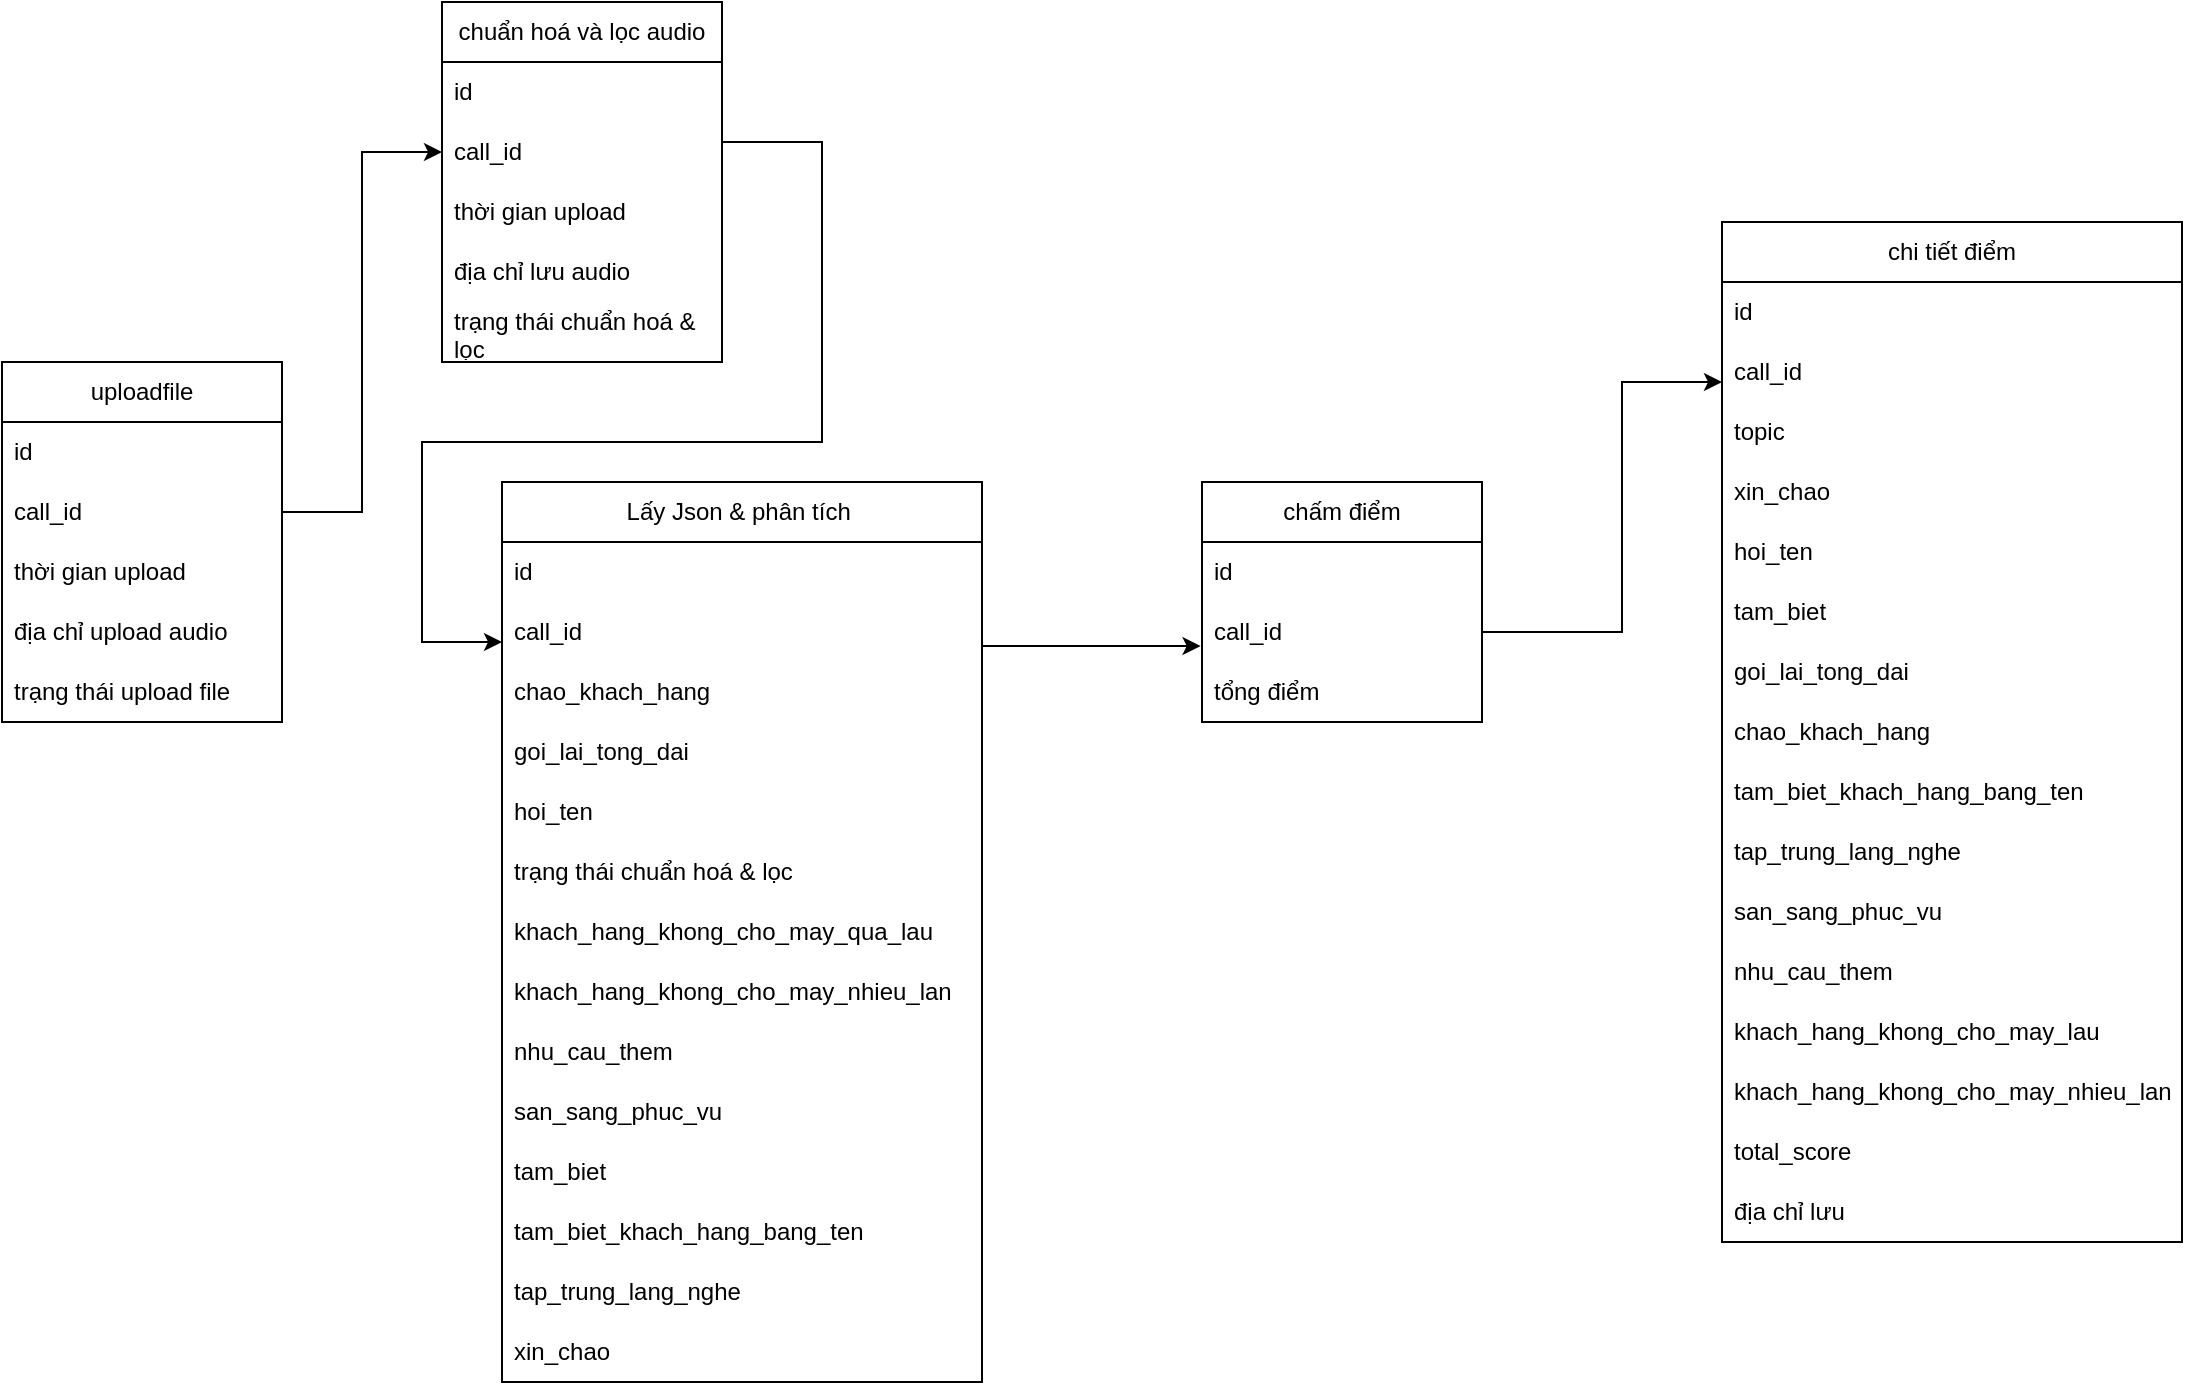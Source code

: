 <mxfile version="28.2.5">
  <diagram name="Trang-1" id="b7IzFQR7ubFrYpVkHI3m">
    <mxGraphModel dx="864" dy="474" grid="1" gridSize="10" guides="1" tooltips="1" connect="1" arrows="1" fold="1" page="1" pageScale="1" pageWidth="827" pageHeight="1169" math="0" shadow="0">
      <root>
        <mxCell id="0" />
        <mxCell id="1" parent="0" />
        <mxCell id="tm8JLvvGSzih3OHp50hc-1" value="uploadfile" style="swimlane;fontStyle=0;childLayout=stackLayout;horizontal=1;startSize=30;horizontalStack=0;resizeParent=1;resizeParentMax=0;resizeLast=0;collapsible=1;marginBottom=0;whiteSpace=wrap;html=1;" parent="1" vertex="1">
          <mxGeometry x="150" y="200" width="140" height="180" as="geometry" />
        </mxCell>
        <mxCell id="tm8JLvvGSzih3OHp50hc-2" value="id" style="text;strokeColor=none;fillColor=none;align=left;verticalAlign=middle;spacingLeft=4;spacingRight=4;overflow=hidden;points=[[0,0.5],[1,0.5]];portConstraint=eastwest;rotatable=0;whiteSpace=wrap;html=1;" parent="tm8JLvvGSzih3OHp50hc-1" vertex="1">
          <mxGeometry y="30" width="140" height="30" as="geometry" />
        </mxCell>
        <mxCell id="tm8JLvvGSzih3OHp50hc-12" value="call_id" style="text;strokeColor=none;fillColor=none;align=left;verticalAlign=middle;spacingLeft=4;spacingRight=4;overflow=hidden;points=[[0,0.5],[1,0.5]];portConstraint=eastwest;rotatable=0;whiteSpace=wrap;html=1;" parent="tm8JLvvGSzih3OHp50hc-1" vertex="1">
          <mxGeometry y="60" width="140" height="30" as="geometry" />
        </mxCell>
        <mxCell id="tm8JLvvGSzih3OHp50hc-3" value="thời gian upload" style="text;strokeColor=none;fillColor=none;align=left;verticalAlign=middle;spacingLeft=4;spacingRight=4;overflow=hidden;points=[[0,0.5],[1,0.5]];portConstraint=eastwest;rotatable=0;whiteSpace=wrap;html=1;" parent="tm8JLvvGSzih3OHp50hc-1" vertex="1">
          <mxGeometry y="90" width="140" height="30" as="geometry" />
        </mxCell>
        <mxCell id="tm8JLvvGSzih3OHp50hc-4" value="địa chỉ upload audio" style="text;strokeColor=none;fillColor=none;align=left;verticalAlign=middle;spacingLeft=4;spacingRight=4;overflow=hidden;points=[[0,0.5],[1,0.5]];portConstraint=eastwest;rotatable=0;whiteSpace=wrap;html=1;" parent="tm8JLvvGSzih3OHp50hc-1" vertex="1">
          <mxGeometry y="120" width="140" height="30" as="geometry" />
        </mxCell>
        <mxCell id="tm8JLvvGSzih3OHp50hc-5" value="trạng thái upload file" style="text;strokeColor=none;fillColor=none;align=left;verticalAlign=middle;spacingLeft=4;spacingRight=4;overflow=hidden;points=[[0,0.5],[1,0.5]];portConstraint=eastwest;rotatable=0;whiteSpace=wrap;html=1;" parent="tm8JLvvGSzih3OHp50hc-1" vertex="1">
          <mxGeometry y="150" width="140" height="30" as="geometry" />
        </mxCell>
        <mxCell id="tm8JLvvGSzih3OHp50hc-6" value="chuẩn hoá và lọc audio" style="swimlane;fontStyle=0;childLayout=stackLayout;horizontal=1;startSize=30;horizontalStack=0;resizeParent=1;resizeParentMax=0;resizeLast=0;collapsible=1;marginBottom=0;whiteSpace=wrap;html=1;" parent="1" vertex="1">
          <mxGeometry x="370" y="20" width="140" height="180" as="geometry" />
        </mxCell>
        <mxCell id="tm8JLvvGSzih3OHp50hc-7" value="id" style="text;strokeColor=none;fillColor=none;align=left;verticalAlign=middle;spacingLeft=4;spacingRight=4;overflow=hidden;points=[[0,0.5],[1,0.5]];portConstraint=eastwest;rotatable=0;whiteSpace=wrap;html=1;" parent="tm8JLvvGSzih3OHp50hc-6" vertex="1">
          <mxGeometry y="30" width="140" height="30" as="geometry" />
        </mxCell>
        <mxCell id="tm8JLvvGSzih3OHp50hc-13" value="call_id" style="text;strokeColor=none;fillColor=none;align=left;verticalAlign=middle;spacingLeft=4;spacingRight=4;overflow=hidden;points=[[0,0.5],[1,0.5]];portConstraint=eastwest;rotatable=0;whiteSpace=wrap;html=1;" parent="tm8JLvvGSzih3OHp50hc-6" vertex="1">
          <mxGeometry y="60" width="140" height="30" as="geometry" />
        </mxCell>
        <mxCell id="tm8JLvvGSzih3OHp50hc-8" value="thời gian upload" style="text;strokeColor=none;fillColor=none;align=left;verticalAlign=middle;spacingLeft=4;spacingRight=4;overflow=hidden;points=[[0,0.5],[1,0.5]];portConstraint=eastwest;rotatable=0;whiteSpace=wrap;html=1;" parent="tm8JLvvGSzih3OHp50hc-6" vertex="1">
          <mxGeometry y="90" width="140" height="30" as="geometry" />
        </mxCell>
        <mxCell id="tm8JLvvGSzih3OHp50hc-9" value="địa chỉ lưu audio" style="text;strokeColor=none;fillColor=none;align=left;verticalAlign=middle;spacingLeft=4;spacingRight=4;overflow=hidden;points=[[0,0.5],[1,0.5]];portConstraint=eastwest;rotatable=0;whiteSpace=wrap;html=1;" parent="tm8JLvvGSzih3OHp50hc-6" vertex="1">
          <mxGeometry y="120" width="140" height="30" as="geometry" />
        </mxCell>
        <mxCell id="tm8JLvvGSzih3OHp50hc-10" value="trạng thái chuẩn hoá &amp;amp; lọc" style="text;strokeColor=none;fillColor=none;align=left;verticalAlign=middle;spacingLeft=4;spacingRight=4;overflow=hidden;points=[[0,0.5],[1,0.5]];portConstraint=eastwest;rotatable=0;whiteSpace=wrap;html=1;" parent="tm8JLvvGSzih3OHp50hc-6" vertex="1">
          <mxGeometry y="150" width="140" height="30" as="geometry" />
        </mxCell>
        <mxCell id="tm8JLvvGSzih3OHp50hc-11" value="" style="edgeStyle=orthogonalEdgeStyle;rounded=0;orthogonalLoop=1;jettySize=auto;html=1;exitX=1;exitY=0.5;exitDx=0;exitDy=0;entryX=0;entryY=0.5;entryDx=0;entryDy=0;" parent="1" source="tm8JLvvGSzih3OHp50hc-12" target="tm8JLvvGSzih3OHp50hc-13" edge="1">
          <mxGeometry relative="1" as="geometry" />
        </mxCell>
        <mxCell id="uPiKIG9koKfPiRTt9gUV-1" value="Lấy Json &amp;amp; phân tích&amp;nbsp;" style="swimlane;fontStyle=0;childLayout=stackLayout;horizontal=1;startSize=30;horizontalStack=0;resizeParent=1;resizeParentMax=0;resizeLast=0;collapsible=1;marginBottom=0;whiteSpace=wrap;html=1;" parent="1" vertex="1">
          <mxGeometry x="400" y="260" width="240" height="450" as="geometry" />
        </mxCell>
        <mxCell id="uPiKIG9koKfPiRTt9gUV-2" value="id" style="text;strokeColor=none;fillColor=none;align=left;verticalAlign=middle;spacingLeft=4;spacingRight=4;overflow=hidden;points=[[0,0.5],[1,0.5]];portConstraint=eastwest;rotatable=0;whiteSpace=wrap;html=1;" parent="uPiKIG9koKfPiRTt9gUV-1" vertex="1">
          <mxGeometry y="30" width="240" height="30" as="geometry" />
        </mxCell>
        <mxCell id="uPiKIG9koKfPiRTt9gUV-3" value="call_id" style="text;strokeColor=none;fillColor=none;align=left;verticalAlign=middle;spacingLeft=4;spacingRight=4;overflow=hidden;points=[[0,0.5],[1,0.5]];portConstraint=eastwest;rotatable=0;whiteSpace=wrap;html=1;" parent="uPiKIG9koKfPiRTt9gUV-1" vertex="1">
          <mxGeometry y="60" width="240" height="30" as="geometry" />
        </mxCell>
        <mxCell id="uPiKIG9koKfPiRTt9gUV-4" value="chao_khach_hang" style="text;strokeColor=none;fillColor=none;align=left;verticalAlign=middle;spacingLeft=4;spacingRight=4;overflow=hidden;points=[[0,0.5],[1,0.5]];portConstraint=eastwest;rotatable=0;whiteSpace=wrap;html=1;" parent="uPiKIG9koKfPiRTt9gUV-1" vertex="1">
          <mxGeometry y="90" width="240" height="30" as="geometry" />
        </mxCell>
        <mxCell id="uPiKIG9koKfPiRTt9gUV-5" value="goi_lai_tong_dai" style="text;strokeColor=none;fillColor=none;align=left;verticalAlign=middle;spacingLeft=4;spacingRight=4;overflow=hidden;points=[[0,0.5],[1,0.5]];portConstraint=eastwest;rotatable=0;whiteSpace=wrap;html=1;" parent="uPiKIG9koKfPiRTt9gUV-1" vertex="1">
          <mxGeometry y="120" width="240" height="30" as="geometry" />
        </mxCell>
        <mxCell id="uPiKIG9koKfPiRTt9gUV-6" value="hoi_ten" style="text;strokeColor=none;fillColor=none;align=left;verticalAlign=middle;spacingLeft=4;spacingRight=4;overflow=hidden;points=[[0,0.5],[1,0.5]];portConstraint=eastwest;rotatable=0;whiteSpace=wrap;html=1;" parent="uPiKIG9koKfPiRTt9gUV-1" vertex="1">
          <mxGeometry y="150" width="240" height="30" as="geometry" />
        </mxCell>
        <mxCell id="uPiKIG9koKfPiRTt9gUV-8" value="trạng thái chuẩn hoá &amp;amp; lọc" style="text;strokeColor=none;fillColor=none;align=left;verticalAlign=middle;spacingLeft=4;spacingRight=4;overflow=hidden;points=[[0,0.5],[1,0.5]];portConstraint=eastwest;rotatable=0;whiteSpace=wrap;html=1;" parent="uPiKIG9koKfPiRTt9gUV-1" vertex="1">
          <mxGeometry y="180" width="240" height="30" as="geometry" />
        </mxCell>
        <mxCell id="uPiKIG9koKfPiRTt9gUV-10" value="khach_hang_khong_cho_may_qua_lau" style="text;strokeColor=none;fillColor=none;align=left;verticalAlign=middle;spacingLeft=4;spacingRight=4;overflow=hidden;points=[[0,0.5],[1,0.5]];portConstraint=eastwest;rotatable=0;whiteSpace=wrap;html=1;" parent="uPiKIG9koKfPiRTt9gUV-1" vertex="1">
          <mxGeometry y="210" width="240" height="30" as="geometry" />
        </mxCell>
        <mxCell id="uPiKIG9koKfPiRTt9gUV-11" value="khach_hang_khong_cho_may_nhieu_lan" style="text;strokeColor=none;fillColor=none;align=left;verticalAlign=middle;spacingLeft=4;spacingRight=4;overflow=hidden;points=[[0,0.5],[1,0.5]];portConstraint=eastwest;rotatable=0;whiteSpace=wrap;html=1;" parent="uPiKIG9koKfPiRTt9gUV-1" vertex="1">
          <mxGeometry y="240" width="240" height="30" as="geometry" />
        </mxCell>
        <mxCell id="uPiKIG9koKfPiRTt9gUV-12" value="nhu_cau_them" style="text;strokeColor=none;fillColor=none;align=left;verticalAlign=middle;spacingLeft=4;spacingRight=4;overflow=hidden;points=[[0,0.5],[1,0.5]];portConstraint=eastwest;rotatable=0;whiteSpace=wrap;html=1;" parent="uPiKIG9koKfPiRTt9gUV-1" vertex="1">
          <mxGeometry y="270" width="240" height="30" as="geometry" />
        </mxCell>
        <mxCell id="uPiKIG9koKfPiRTt9gUV-13" value="san_sang_phuc_vu" style="text;strokeColor=none;fillColor=none;align=left;verticalAlign=middle;spacingLeft=4;spacingRight=4;overflow=hidden;points=[[0,0.5],[1,0.5]];portConstraint=eastwest;rotatable=0;whiteSpace=wrap;html=1;" parent="uPiKIG9koKfPiRTt9gUV-1" vertex="1">
          <mxGeometry y="300" width="240" height="30" as="geometry" />
        </mxCell>
        <mxCell id="uPiKIG9koKfPiRTt9gUV-14" value="tam_biet" style="text;strokeColor=none;fillColor=none;align=left;verticalAlign=middle;spacingLeft=4;spacingRight=4;overflow=hidden;points=[[0,0.5],[1,0.5]];portConstraint=eastwest;rotatable=0;whiteSpace=wrap;html=1;" parent="uPiKIG9koKfPiRTt9gUV-1" vertex="1">
          <mxGeometry y="330" width="240" height="30" as="geometry" />
        </mxCell>
        <mxCell id="uPiKIG9koKfPiRTt9gUV-15" value="tam_biet_khach_hang_bang_ten" style="text;strokeColor=none;fillColor=none;align=left;verticalAlign=middle;spacingLeft=4;spacingRight=4;overflow=hidden;points=[[0,0.5],[1,0.5]];portConstraint=eastwest;rotatable=0;whiteSpace=wrap;html=1;" parent="uPiKIG9koKfPiRTt9gUV-1" vertex="1">
          <mxGeometry y="360" width="240" height="30" as="geometry" />
        </mxCell>
        <mxCell id="uPiKIG9koKfPiRTt9gUV-16" value="tap_trung_lang_nghe" style="text;strokeColor=none;fillColor=none;align=left;verticalAlign=middle;spacingLeft=4;spacingRight=4;overflow=hidden;points=[[0,0.5],[1,0.5]];portConstraint=eastwest;rotatable=0;whiteSpace=wrap;html=1;" parent="uPiKIG9koKfPiRTt9gUV-1" vertex="1">
          <mxGeometry y="390" width="240" height="30" as="geometry" />
        </mxCell>
        <mxCell id="uPiKIG9koKfPiRTt9gUV-17" value="xin_chao" style="text;strokeColor=none;fillColor=none;align=left;verticalAlign=middle;spacingLeft=4;spacingRight=4;overflow=hidden;points=[[0,0.5],[1,0.5]];portConstraint=eastwest;rotatable=0;whiteSpace=wrap;html=1;" parent="uPiKIG9koKfPiRTt9gUV-1" vertex="1">
          <mxGeometry y="420" width="240" height="30" as="geometry" />
        </mxCell>
        <mxCell id="uPiKIG9koKfPiRTt9gUV-18" value="" style="endArrow=classic;html=1;rounded=0;entryX=0;entryY=0.667;entryDx=0;entryDy=0;entryPerimeter=0;" parent="1" target="uPiKIG9koKfPiRTt9gUV-3" edge="1">
          <mxGeometry width="50" height="50" relative="1" as="geometry">
            <mxPoint x="510" y="90" as="sourcePoint" />
            <mxPoint x="420" y="320" as="targetPoint" />
            <Array as="points">
              <mxPoint x="560" y="90" />
              <mxPoint x="560" y="240" />
              <mxPoint x="360" y="240" />
              <mxPoint x="360" y="340" />
            </Array>
          </mxGeometry>
        </mxCell>
        <mxCell id="uPiKIG9koKfPiRTt9gUV-19" value="chấm điểm" style="swimlane;fontStyle=0;childLayout=stackLayout;horizontal=1;startSize=30;horizontalStack=0;resizeParent=1;resizeParentMax=0;resizeLast=0;collapsible=1;marginBottom=0;whiteSpace=wrap;html=1;" parent="1" vertex="1">
          <mxGeometry x="750" y="260" width="140" height="120" as="geometry" />
        </mxCell>
        <mxCell id="uPiKIG9koKfPiRTt9gUV-20" value="id" style="text;strokeColor=none;fillColor=none;align=left;verticalAlign=middle;spacingLeft=4;spacingRight=4;overflow=hidden;points=[[0,0.5],[1,0.5]];portConstraint=eastwest;rotatable=0;whiteSpace=wrap;html=1;" parent="uPiKIG9koKfPiRTt9gUV-19" vertex="1">
          <mxGeometry y="30" width="140" height="30" as="geometry" />
        </mxCell>
        <mxCell id="uPiKIG9koKfPiRTt9gUV-21" value="call_id" style="text;strokeColor=none;fillColor=none;align=left;verticalAlign=middle;spacingLeft=4;spacingRight=4;overflow=hidden;points=[[0,0.5],[1,0.5]];portConstraint=eastwest;rotatable=0;whiteSpace=wrap;html=1;" parent="uPiKIG9koKfPiRTt9gUV-19" vertex="1">
          <mxGeometry y="60" width="140" height="30" as="geometry" />
        </mxCell>
        <mxCell id="uPiKIG9koKfPiRTt9gUV-22" value="tổng điểm" style="text;strokeColor=none;fillColor=none;align=left;verticalAlign=middle;spacingLeft=4;spacingRight=4;overflow=hidden;points=[[0,0.5],[1,0.5]];portConstraint=eastwest;rotatable=0;whiteSpace=wrap;html=1;" parent="uPiKIG9koKfPiRTt9gUV-19" vertex="1">
          <mxGeometry y="90" width="140" height="30" as="geometry" />
        </mxCell>
        <mxCell id="uPiKIG9koKfPiRTt9gUV-23" value="" style="endArrow=classic;html=1;rounded=0;exitX=1.002;exitY=0.734;exitDx=0;exitDy=0;exitPerimeter=0;entryX=-0.005;entryY=0.734;entryDx=0;entryDy=0;entryPerimeter=0;" parent="1" source="uPiKIG9koKfPiRTt9gUV-3" target="uPiKIG9koKfPiRTt9gUV-21" edge="1">
          <mxGeometry width="50" height="50" relative="1" as="geometry">
            <mxPoint x="680" y="340" as="sourcePoint" />
            <mxPoint x="730" y="290" as="targetPoint" />
          </mxGeometry>
        </mxCell>
        <mxCell id="Z0k9P4Zhxq4d9jYhgjdr-1" value="chi tiết điểm" style="swimlane;fontStyle=0;childLayout=stackLayout;horizontal=1;startSize=30;horizontalStack=0;resizeParent=1;resizeParentMax=0;resizeLast=0;collapsible=1;marginBottom=0;whiteSpace=wrap;html=1;" vertex="1" parent="1">
          <mxGeometry x="1010" y="130" width="230" height="510" as="geometry" />
        </mxCell>
        <mxCell id="Z0k9P4Zhxq4d9jYhgjdr-2" value="id" style="text;strokeColor=none;fillColor=none;align=left;verticalAlign=middle;spacingLeft=4;spacingRight=4;overflow=hidden;points=[[0,0.5],[1,0.5]];portConstraint=eastwest;rotatable=0;whiteSpace=wrap;html=1;" vertex="1" parent="Z0k9P4Zhxq4d9jYhgjdr-1">
          <mxGeometry y="30" width="230" height="30" as="geometry" />
        </mxCell>
        <mxCell id="Z0k9P4Zhxq4d9jYhgjdr-3" value="call_id" style="text;strokeColor=none;fillColor=none;align=left;verticalAlign=middle;spacingLeft=4;spacingRight=4;overflow=hidden;points=[[0,0.5],[1,0.5]];portConstraint=eastwest;rotatable=0;whiteSpace=wrap;html=1;" vertex="1" parent="Z0k9P4Zhxq4d9jYhgjdr-1">
          <mxGeometry y="60" width="230" height="30" as="geometry" />
        </mxCell>
        <mxCell id="Z0k9P4Zhxq4d9jYhgjdr-5" value="topic" style="text;strokeColor=none;fillColor=none;align=left;verticalAlign=middle;spacingLeft=4;spacingRight=4;overflow=hidden;points=[[0,0.5],[1,0.5]];portConstraint=eastwest;rotatable=0;whiteSpace=wrap;html=1;" vertex="1" parent="Z0k9P4Zhxq4d9jYhgjdr-1">
          <mxGeometry y="90" width="230" height="30" as="geometry" />
        </mxCell>
        <mxCell id="Z0k9P4Zhxq4d9jYhgjdr-6" value="xin_chao" style="text;strokeColor=none;fillColor=none;align=left;verticalAlign=middle;spacingLeft=4;spacingRight=4;overflow=hidden;points=[[0,0.5],[1,0.5]];portConstraint=eastwest;rotatable=0;whiteSpace=wrap;html=1;" vertex="1" parent="Z0k9P4Zhxq4d9jYhgjdr-1">
          <mxGeometry y="120" width="230" height="30" as="geometry" />
        </mxCell>
        <mxCell id="Z0k9P4Zhxq4d9jYhgjdr-7" value="hoi_ten" style="text;strokeColor=none;fillColor=none;align=left;verticalAlign=middle;spacingLeft=4;spacingRight=4;overflow=hidden;points=[[0,0.5],[1,0.5]];portConstraint=eastwest;rotatable=0;whiteSpace=wrap;html=1;" vertex="1" parent="Z0k9P4Zhxq4d9jYhgjdr-1">
          <mxGeometry y="150" width="230" height="30" as="geometry" />
        </mxCell>
        <mxCell id="Z0k9P4Zhxq4d9jYhgjdr-8" value="tam_biet" style="text;strokeColor=none;fillColor=none;align=left;verticalAlign=middle;spacingLeft=4;spacingRight=4;overflow=hidden;points=[[0,0.5],[1,0.5]];portConstraint=eastwest;rotatable=0;whiteSpace=wrap;html=1;" vertex="1" parent="Z0k9P4Zhxq4d9jYhgjdr-1">
          <mxGeometry y="180" width="230" height="30" as="geometry" />
        </mxCell>
        <mxCell id="Z0k9P4Zhxq4d9jYhgjdr-9" value="goi_lai_tong_dai" style="text;strokeColor=none;fillColor=none;align=left;verticalAlign=middle;spacingLeft=4;spacingRight=4;overflow=hidden;points=[[0,0.5],[1,0.5]];portConstraint=eastwest;rotatable=0;whiteSpace=wrap;html=1;" vertex="1" parent="Z0k9P4Zhxq4d9jYhgjdr-1">
          <mxGeometry y="210" width="230" height="30" as="geometry" />
        </mxCell>
        <mxCell id="Z0k9P4Zhxq4d9jYhgjdr-10" value="chao_khach_hang" style="text;strokeColor=none;fillColor=none;align=left;verticalAlign=middle;spacingLeft=4;spacingRight=4;overflow=hidden;points=[[0,0.5],[1,0.5]];portConstraint=eastwest;rotatable=0;whiteSpace=wrap;html=1;" vertex="1" parent="Z0k9P4Zhxq4d9jYhgjdr-1">
          <mxGeometry y="240" width="230" height="30" as="geometry" />
        </mxCell>
        <mxCell id="Z0k9P4Zhxq4d9jYhgjdr-11" value="tam_biet_khach_hang_bang_ten" style="text;strokeColor=none;fillColor=none;align=left;verticalAlign=middle;spacingLeft=4;spacingRight=4;overflow=hidden;points=[[0,0.5],[1,0.5]];portConstraint=eastwest;rotatable=0;whiteSpace=wrap;html=1;" vertex="1" parent="Z0k9P4Zhxq4d9jYhgjdr-1">
          <mxGeometry y="270" width="230" height="30" as="geometry" />
        </mxCell>
        <mxCell id="Z0k9P4Zhxq4d9jYhgjdr-13" value="tap_trung_lang_nghe" style="text;strokeColor=none;fillColor=none;align=left;verticalAlign=middle;spacingLeft=4;spacingRight=4;overflow=hidden;points=[[0,0.5],[1,0.5]];portConstraint=eastwest;rotatable=0;whiteSpace=wrap;html=1;" vertex="1" parent="Z0k9P4Zhxq4d9jYhgjdr-1">
          <mxGeometry y="300" width="230" height="30" as="geometry" />
        </mxCell>
        <mxCell id="Z0k9P4Zhxq4d9jYhgjdr-14" value="san_sang_phuc_vu" style="text;strokeColor=none;fillColor=none;align=left;verticalAlign=middle;spacingLeft=4;spacingRight=4;overflow=hidden;points=[[0,0.5],[1,0.5]];portConstraint=eastwest;rotatable=0;whiteSpace=wrap;html=1;" vertex="1" parent="Z0k9P4Zhxq4d9jYhgjdr-1">
          <mxGeometry y="330" width="230" height="30" as="geometry" />
        </mxCell>
        <mxCell id="Z0k9P4Zhxq4d9jYhgjdr-15" value="nhu_cau_them" style="text;strokeColor=none;fillColor=none;align=left;verticalAlign=middle;spacingLeft=4;spacingRight=4;overflow=hidden;points=[[0,0.5],[1,0.5]];portConstraint=eastwest;rotatable=0;whiteSpace=wrap;html=1;" vertex="1" parent="Z0k9P4Zhxq4d9jYhgjdr-1">
          <mxGeometry y="360" width="230" height="30" as="geometry" />
        </mxCell>
        <mxCell id="Z0k9P4Zhxq4d9jYhgjdr-16" value="khach_hang_khong_cho_may_lau" style="text;strokeColor=none;fillColor=none;align=left;verticalAlign=middle;spacingLeft=4;spacingRight=4;overflow=hidden;points=[[0,0.5],[1,0.5]];portConstraint=eastwest;rotatable=0;whiteSpace=wrap;html=1;" vertex="1" parent="Z0k9P4Zhxq4d9jYhgjdr-1">
          <mxGeometry y="390" width="230" height="30" as="geometry" />
        </mxCell>
        <mxCell id="Z0k9P4Zhxq4d9jYhgjdr-17" value="khach_hang_khong_cho_may_nhieu_lan" style="text;strokeColor=none;fillColor=none;align=left;verticalAlign=middle;spacingLeft=4;spacingRight=4;overflow=hidden;points=[[0,0.5],[1,0.5]];portConstraint=eastwest;rotatable=0;whiteSpace=wrap;html=1;" vertex="1" parent="Z0k9P4Zhxq4d9jYhgjdr-1">
          <mxGeometry y="420" width="230" height="30" as="geometry" />
        </mxCell>
        <mxCell id="Z0k9P4Zhxq4d9jYhgjdr-18" value="total_score" style="text;strokeColor=none;fillColor=none;align=left;verticalAlign=middle;spacingLeft=4;spacingRight=4;overflow=hidden;points=[[0,0.5],[1,0.5]];portConstraint=eastwest;rotatable=0;whiteSpace=wrap;html=1;" vertex="1" parent="Z0k9P4Zhxq4d9jYhgjdr-1">
          <mxGeometry y="450" width="230" height="30" as="geometry" />
        </mxCell>
        <mxCell id="Z0k9P4Zhxq4d9jYhgjdr-19" value="địa chỉ lưu" style="text;strokeColor=none;fillColor=none;align=left;verticalAlign=middle;spacingLeft=4;spacingRight=4;overflow=hidden;points=[[0,0.5],[1,0.5]];portConstraint=eastwest;rotatable=0;whiteSpace=wrap;html=1;" vertex="1" parent="Z0k9P4Zhxq4d9jYhgjdr-1">
          <mxGeometry y="480" width="230" height="30" as="geometry" />
        </mxCell>
        <mxCell id="Z0k9P4Zhxq4d9jYhgjdr-12" value="" style="endArrow=classic;html=1;rounded=0;exitX=1;exitY=0.5;exitDx=0;exitDy=0;" edge="1" parent="1" source="uPiKIG9koKfPiRTt9gUV-21">
          <mxGeometry width="50" height="50" relative="1" as="geometry">
            <mxPoint x="960" y="260" as="sourcePoint" />
            <mxPoint x="1010" y="210" as="targetPoint" />
            <Array as="points">
              <mxPoint x="960" y="335" />
              <mxPoint x="960" y="210" />
            </Array>
          </mxGeometry>
        </mxCell>
      </root>
    </mxGraphModel>
  </diagram>
</mxfile>

